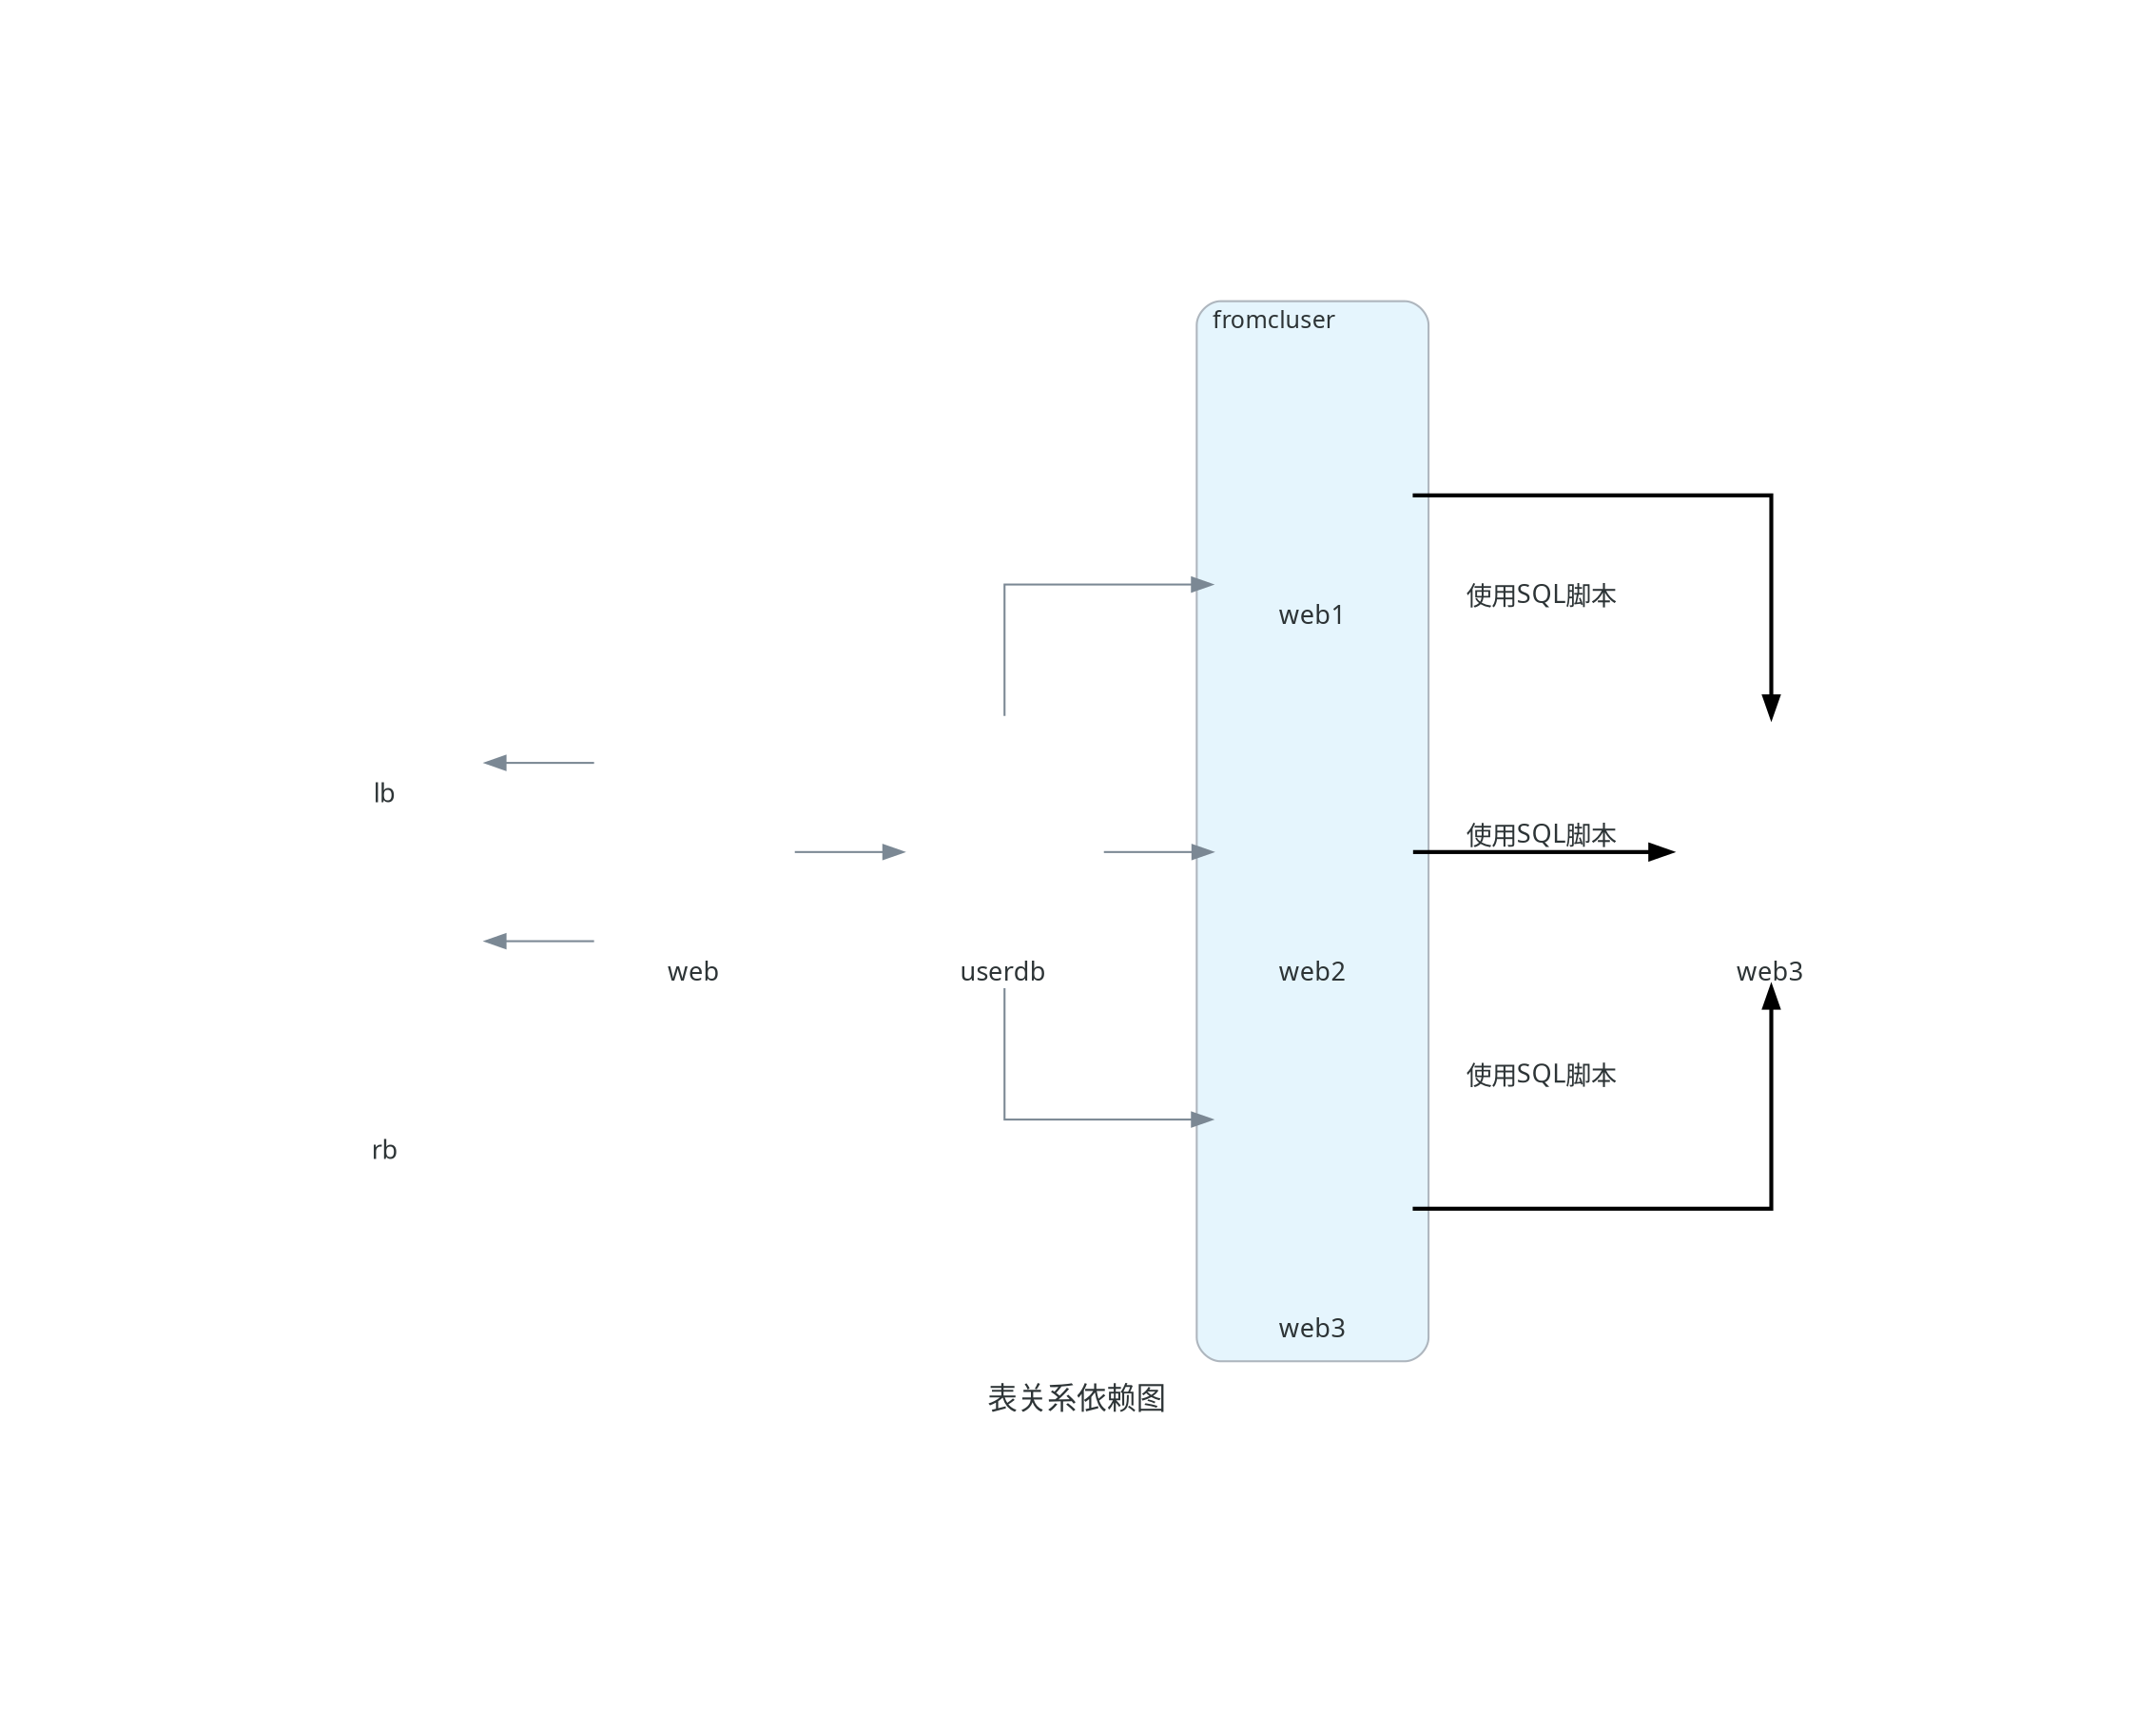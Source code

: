 digraph 表关系依赖图 {
	graph [bb="0,0,800,576",
		fontcolor="#2D3436",
		fontname="Sans-Serif",
		fontsize=15,
		label=表关系依赖图,
		lheight=0.24,
		lp="400,12.5",
		lwidth=1.26,
		nodesep=0.60,
		pad=2.0,
		rankdir=LR,
		ranksep=0.75,
		splines=ortho
	];
	node [fixedsize=true,
		fontcolor="#2D3436",
		fontname="Sans-Serif",
		fontsize=13,
		height=1.4,
		imagescale=true,
		label="\N",
		labelloc=b,
		shape=box,
		style=rounded,
		width=1.4
	];
	edge [color="#7B8894"];
	subgraph cluster_fromcluser {
		graph [bb="460,33,577,568",
			bgcolor="#E5F5FD",
			fontname="Sans-Serif",
			fontsize=12,
			label=fromcluser,
			labeljust=l,
			lheight=0.18,
			lp="499.5,557.5",
			lwidth=0.88,
			pencolor="#AEB6BE",
			rankdir=LR,
			shape=box,
			style=rounded
		];
		a6a7f72e61e743f0a44651aa614af581	[height=1.9028,
			image="/home/sura/.local/lib/python3.10/site-packages/resources/digitalocean/database/dbaas-primary.png",
			label=web1,
			pos="518.5,470",
			shape=none,
			width=1.4028];
		d4041e1e680340198aca29cd1200c03e	[height=1.9028,
			image="/home/sura/.local/lib/python3.10/site-packages/resources/digitalocean/database/dbaas-primary.png",
			label=web2,
			pos="518.5,290",
			shape=none,
			width=1.4028];
		"75c25104368e456196d4369eb696aecb"	[height=1.9028,
			image="/home/sura/.local/lib/python3.10/site-packages/resources/digitalocean/database/dbaas-primary.png",
			label=web3,
			pos="518.5,110",
			shape=none,
			width=1.4028];
	}
	c8a2ae5e22274353bcbc73c757a189ad	[height=1.9028,
		image="/home/sura/.local/lib/python3.10/site-packages/resources/digitalocean/database/dbaas-primary.png",
		label=web3,
		pos="749.5,290",
		shape=none,
		width=1.4028];
	a6a7f72e61e743f0a44651aa614af581 -> c8a2ae5e22274353bcbc73c757a189ad	[color=black,
		dir=forward,
		fontcolor="#2D3436",
		fontname="Sans-Serif",
		fontsize=13,
		label=使用SQL脚本,
		lp="634,418",
		pos="e,750,358.31 568.73,470 636.82,470 750,470 750,470 750,470 750,369.82 750,369.82",
		style=bold];
	d4041e1e680340198aca29cd1200c03e -> c8a2ae5e22274353bcbc73c757a189ad	[color=black,
		dir=forward,
		fontcolor="#2D3436",
		fontname="Sans-Serif",
		fontsize=13,
		label=使用SQL脚本,
		lp="634,297",
		pos="e,699.2,290 568.91,290 568.91,290 687.69,290 687.69,290",
		style=bold];
	"75c25104368e456196d4369eb696aecb" -> c8a2ae5e22274353bcbc73c757a189ad	[color=black,
		dir=forward,
		fontcolor="#2D3436",
		fontname="Sans-Serif",
		fontsize=13,
		label=使用SQL脚本,
		lp="634,176",
		pos="e,750,221.69 568.73,110 636.82,110 750,110 750,110 750,110 750,210.18 750,210.18",
		style=bold];
	"9c5a133f69144f5fa66afa072fe04776"	[height=1.9028,
		image="/home/sura/.local/lib/python3.10/site-packages/resources/digitalocean/database/dbaas-primary.png",
		label=lb,
		pos="50.5,380",
		shape=none,
		width=1.4028];
	b2598e247035432cb151c5812eacd8f1	[height=1.9028,
		image="/home/sura/.local/lib/python3.10/site-packages/resources/digitalocean/database/dbaas-primary.png",
		label=web,
		pos="206.5,290",
		shape=none,
		width=1.4028];
	"9c5a133f69144f5fa66afa072fe04776" -> b2598e247035432cb151c5812eacd8f1	[dir=back,
		fontcolor="#2D3436",
		fontname="Sans-Serif",
		fontsize=13,
		pos="s,100.72,335 112.23,335 112.23,335 156.11,335 156.11,335"];
	a7d333affc9b4cb8b98a644a52dd2e4b	[height=1.9028,
		image="/home/sura/.local/lib/python3.10/site-packages/resources/digitalocean/database/dbaas-primary.png",
		label=rb,
		pos="50.5,200",
		shape=none,
		width=1.4028];
	a7d333affc9b4cb8b98a644a52dd2e4b -> b2598e247035432cb151c5812eacd8f1	[dir=back,
		fontcolor="#2D3436",
		fontname="Sans-Serif",
		fontsize=13,
		pos="s,100.72,245 112.23,245 112.23,245 156.11,245 156.11,245"];
	"6c167b926f314a8aba9d867eac88754d"	[height=1.9028,
		image="/home/sura/.local/lib/python3.10/site-packages/resources/digitalocean/database/dbaas-primary.png",
		label=userdb,
		pos="362.5,290",
		shape=none,
		width=1.4028];
	b2598e247035432cb151c5812eacd8f1 -> "6c167b926f314a8aba9d867eac88754d"	[dir=forward,
		fontcolor="#2D3436",
		fontname="Sans-Serif",
		fontsize=13,
		pos="e,312.11,290 256.72,290 256.72,290 300.6,290 300.6,290"];
	"6c167b926f314a8aba9d867eac88754d" -> a6a7f72e61e743f0a44651aa614af581	[dir=forward,
		fontcolor="#2D3436",
		fontname="Sans-Serif",
		fontsize=13,
		pos="e,468.01,425 363,358.29 363,391.78 363,425 363,425 363,425 456.5,425 456.5,425"];
	"6c167b926f314a8aba9d867eac88754d" -> d4041e1e680340198aca29cd1200c03e	[dir=forward,
		fontcolor="#2D3436",
		fontname="Sans-Serif",
		fontsize=13,
		pos="e,468.11,290 412.72,290 412.72,290 456.6,290 456.6,290"];
	"6c167b926f314a8aba9d867eac88754d" -> "75c25104368e456196d4369eb696aecb"	[dir=forward,
		fontcolor="#2D3436",
		fontname="Sans-Serif",
		fontsize=13,
		pos="e,468.01,155 363,221.71 363,188.22 363,155 363,155 363,155 456.5,155 456.5,155"];
}

